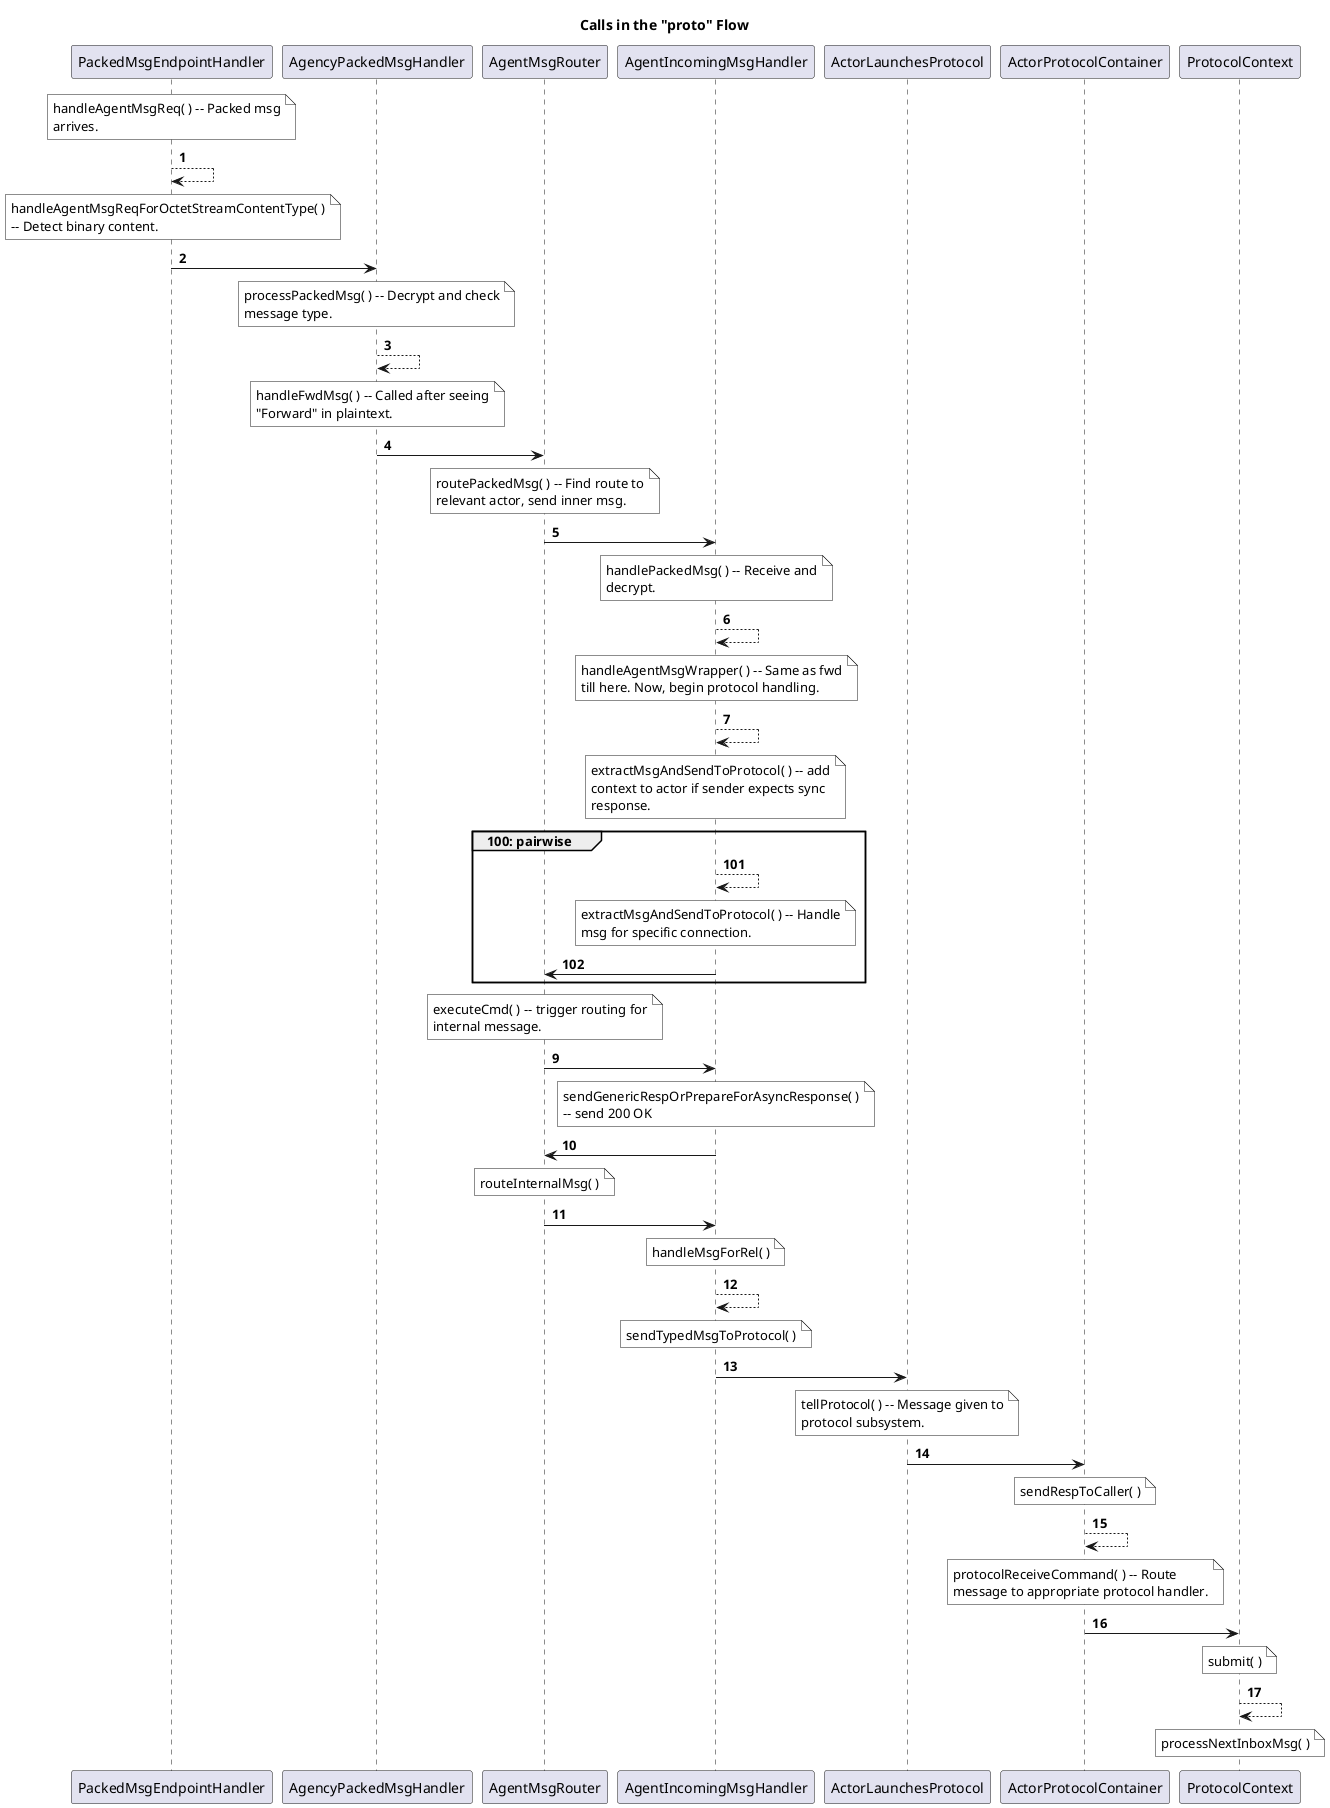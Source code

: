 @startuml

title Calls in the "proto" Flow

autonumber 1
note over PackedMsgEndpointHandler #ffffff: handleAgentMsgReq( ) -- Packed msg\narrives.
PackedMsgEndpointHandler --> PackedMsgEndpointHandler
note over PackedMsgEndpointHandler #ffffff: handleAgentMsgReqForOctetStreamContentType( )\n-- Detect binary content.
PackedMsgEndpointHandler -> AgencyPackedMsgHandler
note over AgencyPackedMsgHandler #ffffff: processPackedMsg( ) -- Decrypt and check\nmessage type.
AgencyPackedMsgHandler --> AgencyPackedMsgHandler
note over AgencyPackedMsgHandler #ffffff: handleFwdMsg( ) -- Called after seeing\n"Forward" in plaintext.
AgencyPackedMsgHandler -> AgentMsgRouter
note over AgentMsgRouter #ffffff: routePackedMsg( ) -- Find route to\nrelevant actor, send inner msg.
AgentMsgRouter -> AgentIncomingMsgHandler
note over AgentIncomingMsgHandler #ffffff: handlePackedMsg( ) -- Receive and\ndecrypt.
AgentIncomingMsgHandler --> AgentIncomingMsgHandler
note over AgentIncomingMsgHandler #ffffff: handleAgentMsgWrapper( ) -- Same as fwd\ntill here. Now, begin protocol handling.
AgentIncomingMsgHandler --> AgentIncomingMsgHandler
note over AgentIncomingMsgHandler #ffffff: extractMsgAndSendToProtocol( ) -- add\ncontext to actor if sender expects sync\nresponse.

group 100: pairwise
autonumber 101
AgentIncomingMsgHandler --> AgentIncomingMsgHandler
note over AgentIncomingMsgHandler #ffffff: extractMsgAndSendToProtocol( ) -- Handle\nmsg for specific connection.
AgentIncomingMsgHandler -> AgentMsgRouter
end

autonumber 9
note over AgentMsgRouter #ffffff: executeCmd( ) -- trigger routing for\ninternal message.
AgentMsgRouter -> AgentIncomingMsgHandler
note over AgentIncomingMsgHandler #ffffff: sendGenericRespOrPrepareForAsyncResponse( )\n-- send 200 OK
AgentIncomingMsgHandler -> AgentMsgRouter
note over AgentMsgRouter #ffffff: routeInternalMsg( )
AgentMsgRouter -> AgentIncomingMsgHandler
note over AgentIncomingMsgHandler #ffffff: handleMsgForRel( )
AgentIncomingMsgHandler --> AgentIncomingMsgHandler
note over AgentIncomingMsgHandler #ffffff: sendTypedMsgToProtocol( )
AgentIncomingMsgHandler -> ActorLaunchesProtocol
note over ActorLaunchesProtocol #ffffff: tellProtocol( ) -- Message given to\nprotocol subsystem.
ActorLaunchesProtocol -> ActorProtocolContainer
note over ActorProtocolContainer #ffffff: sendRespToCaller( )
ActorProtocolContainer --> ActorProtocolContainer
note over ActorProtocolContainer #ffffff: protocolReceiveCommand( ) -- Route\nmessage to appropriate protocol handler.
ActorProtocolContainer -> ProtocolContext
note over ProtocolContext #ffffff: submit( )
ProtocolContext --> ProtocolContext
note over ProtocolContext #ffffff: processNextInboxMsg( )

@enduml

